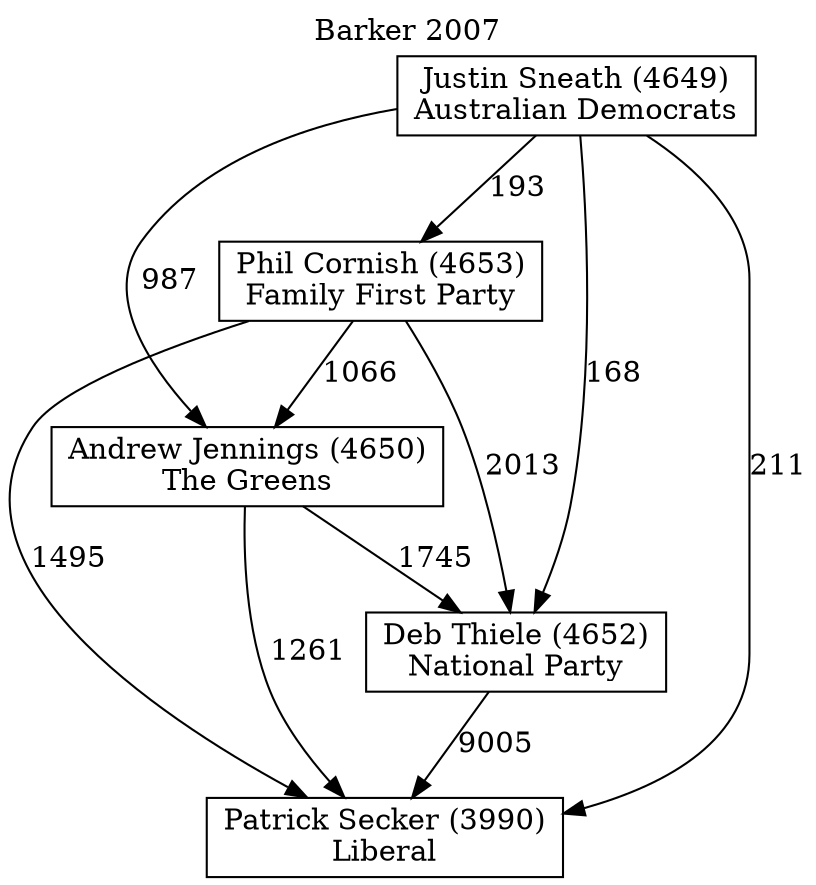 // House preference flow
digraph "Patrick Secker (3990)_Barker_2007" {
	graph [label="Barker 2007" labelloc=t mclimit=10]
	node [shape=box]
	"Patrick Secker (3990)" [label="Patrick Secker (3990)
Liberal"]
	"Deb Thiele (4652)" [label="Deb Thiele (4652)
National Party"]
	"Andrew Jennings (4650)" [label="Andrew Jennings (4650)
The Greens"]
	"Phil Cornish (4653)" [label="Phil Cornish (4653)
Family First Party"]
	"Justin Sneath (4649)" [label="Justin Sneath (4649)
Australian Democrats"]
	"Deb Thiele (4652)" -> "Patrick Secker (3990)" [label=9005]
	"Andrew Jennings (4650)" -> "Deb Thiele (4652)" [label=1745]
	"Phil Cornish (4653)" -> "Andrew Jennings (4650)" [label=1066]
	"Justin Sneath (4649)" -> "Phil Cornish (4653)" [label=193]
	"Andrew Jennings (4650)" -> "Patrick Secker (3990)" [label=1261]
	"Phil Cornish (4653)" -> "Patrick Secker (3990)" [label=1495]
	"Justin Sneath (4649)" -> "Patrick Secker (3990)" [label=211]
	"Justin Sneath (4649)" -> "Andrew Jennings (4650)" [label=987]
	"Phil Cornish (4653)" -> "Deb Thiele (4652)" [label=2013]
	"Justin Sneath (4649)" -> "Deb Thiele (4652)" [label=168]
}
